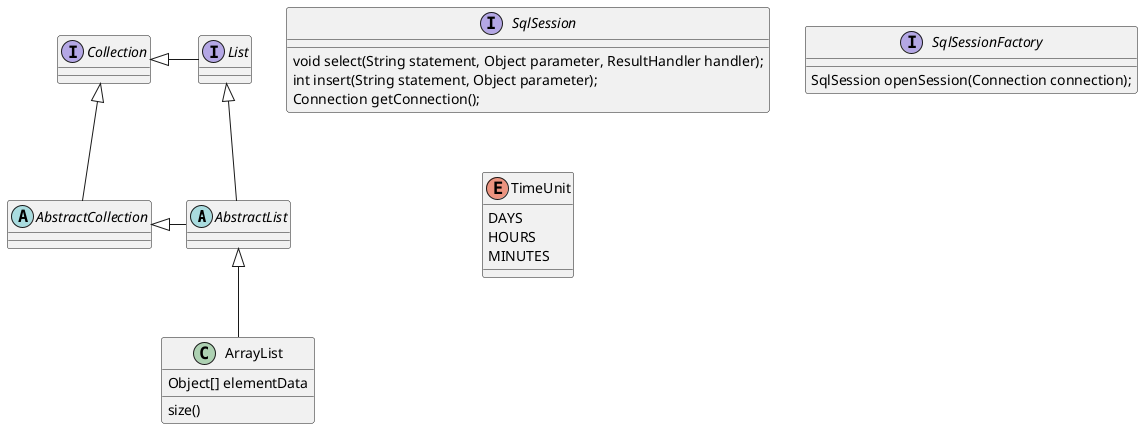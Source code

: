 @startuml

abstract class AbstractList
abstract AbstractCollection
interface List
interface Collection

List <|-- AbstractList
Collection <|-- AbstractCollection

Collection <|- List
AbstractCollection <|- AbstractList
AbstractList <|-- ArrayList

class ArrayList {
Object[] elementData
size()
}

interface SqlSession {
void select(String statement, Object parameter, ResultHandler handler);
int insert(String statement, Object parameter);
Connection getConnection();
}

interface SqlSessionFactory {
SqlSession openSession(Connection connection);
}

enum TimeUnit {
DAYS
HOURS
MINUTES
}

@enduml